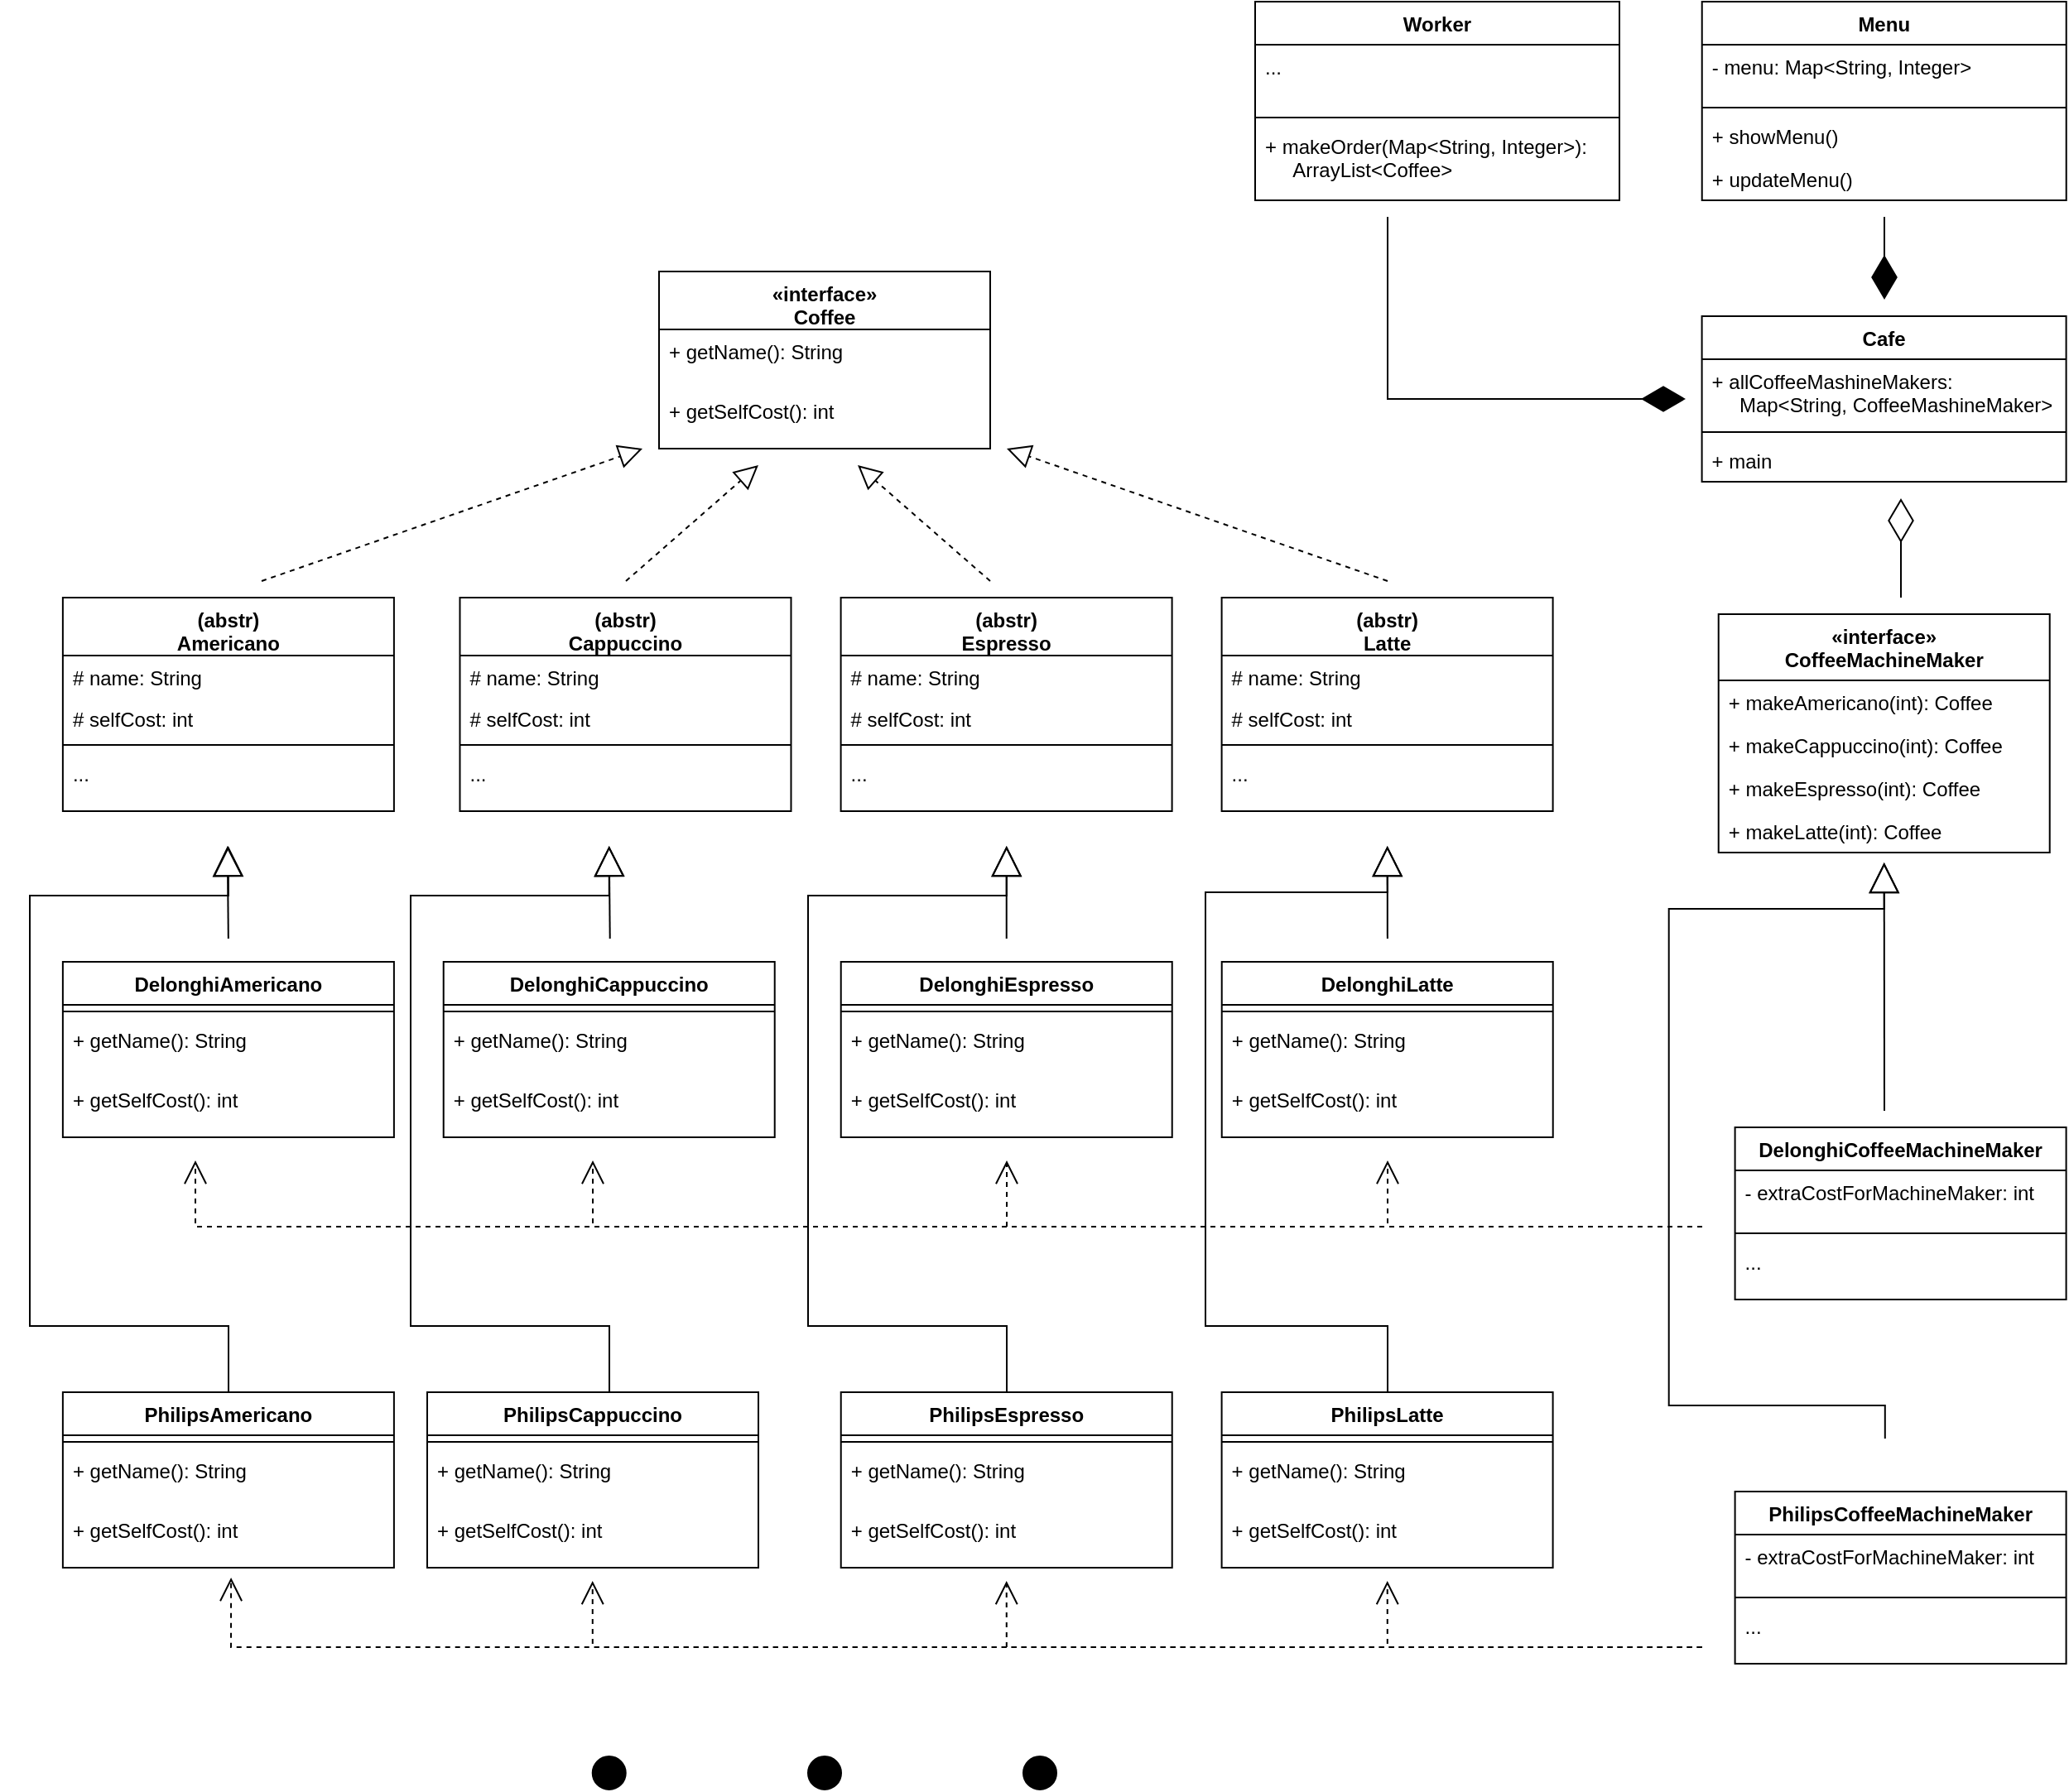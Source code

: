 <mxfile version="20.8.16" type="device"><diagram id="C5RBs43oDa-KdzZeNtuy" name="Page-1"><mxGraphModel dx="1546" dy="9703" grid="1" gridSize="10" guides="1" tooltips="1" connect="1" arrows="1" fold="1" page="1" pageScale="1" pageWidth="827" pageHeight="1169" math="0" shadow="0"><root><mxCell id="WIyWlLk6GJQsqaUBKTNV-0"/><mxCell id="WIyWlLk6GJQsqaUBKTNV-1" parent="WIyWlLk6GJQsqaUBKTNV-0"/><mxCell id="5Q7xeQAp6s49Rkqdc8hK-77" value="Cafe" style="swimlane;fontStyle=1;align=center;verticalAlign=top;childLayout=stackLayout;horizontal=1;startSize=26;horizontalStack=0;resizeParent=1;resizeParentMax=0;resizeLast=0;collapsible=1;marginBottom=0;" parent="WIyWlLk6GJQsqaUBKTNV-1" vertex="1"><mxGeometry x="3109.8" y="-7040" width="220" height="100" as="geometry"/></mxCell><mxCell id="5Q7xeQAp6s49Rkqdc8hK-78" value="+ allCoffeeMashineMakers:&#10;     Map&lt;String, CoffeeMashineMaker&gt;" style="text;strokeColor=none;fillColor=none;align=left;verticalAlign=top;spacingLeft=4;spacingRight=4;overflow=hidden;rotatable=0;points=[[0,0.5],[1,0.5]];portConstraint=eastwest;" parent="5Q7xeQAp6s49Rkqdc8hK-77" vertex="1"><mxGeometry y="26" width="220" height="40" as="geometry"/></mxCell><mxCell id="5Q7xeQAp6s49Rkqdc8hK-79" value="" style="line;strokeWidth=1;fillColor=none;align=left;verticalAlign=middle;spacingTop=-1;spacingLeft=3;spacingRight=3;rotatable=0;labelPosition=right;points=[];portConstraint=eastwest;strokeColor=inherit;" parent="5Q7xeQAp6s49Rkqdc8hK-77" vertex="1"><mxGeometry y="66" width="220" height="8" as="geometry"/></mxCell><mxCell id="5Q7xeQAp6s49Rkqdc8hK-80" value="+ main" style="text;strokeColor=none;fillColor=none;align=left;verticalAlign=top;spacingLeft=4;spacingRight=4;overflow=hidden;rotatable=0;points=[[0,0.5],[1,0.5]];portConstraint=eastwest;" parent="5Q7xeQAp6s49Rkqdc8hK-77" vertex="1"><mxGeometry y="74" width="220" height="26" as="geometry"/></mxCell><mxCell id="5Q7xeQAp6s49Rkqdc8hK-81" value="«interface»&#10;CoffeeMachineMaker" style="swimlane;fontStyle=1;align=center;verticalAlign=top;childLayout=stackLayout;horizontal=1;startSize=40;horizontalStack=0;resizeParent=1;resizeParentMax=0;resizeLast=0;collapsible=1;marginBottom=0;" parent="WIyWlLk6GJQsqaUBKTNV-1" vertex="1"><mxGeometry x="3119.86" y="-6860" width="200" height="144" as="geometry"/></mxCell><mxCell id="5Q7xeQAp6s49Rkqdc8hK-83" value="+ makeAmericano(int): Coffee " style="text;strokeColor=none;fillColor=none;align=left;verticalAlign=top;spacingLeft=4;spacingRight=4;overflow=hidden;rotatable=0;points=[[0,0.5],[1,0.5]];portConstraint=eastwest;" parent="5Q7xeQAp6s49Rkqdc8hK-81" vertex="1"><mxGeometry y="40" width="200" height="26" as="geometry"/></mxCell><mxCell id="5Q7xeQAp6s49Rkqdc8hK-184" value="+ makeCappuccino(int): Coffee " style="text;strokeColor=none;fillColor=none;align=left;verticalAlign=top;spacingLeft=4;spacingRight=4;overflow=hidden;rotatable=0;points=[[0,0.5],[1,0.5]];portConstraint=eastwest;" parent="5Q7xeQAp6s49Rkqdc8hK-81" vertex="1"><mxGeometry y="66" width="200" height="26" as="geometry"/></mxCell><mxCell id="5Q7xeQAp6s49Rkqdc8hK-185" value="+ makeEspresso(int): Coffee" style="text;strokeColor=none;fillColor=none;align=left;verticalAlign=top;spacingLeft=4;spacingRight=4;overflow=hidden;rotatable=0;points=[[0,0.5],[1,0.5]];portConstraint=eastwest;" parent="5Q7xeQAp6s49Rkqdc8hK-81" vertex="1"><mxGeometry y="92" width="200" height="26" as="geometry"/></mxCell><mxCell id="5Q7xeQAp6s49Rkqdc8hK-186" value="+ makeLatte(int): Coffee" style="text;strokeColor=none;fillColor=none;align=left;verticalAlign=top;spacingLeft=4;spacingRight=4;overflow=hidden;rotatable=0;points=[[0,0.5],[1,0.5]];portConstraint=eastwest;" parent="5Q7xeQAp6s49Rkqdc8hK-81" vertex="1"><mxGeometry y="118" width="200" height="26" as="geometry"/></mxCell><mxCell id="5Q7xeQAp6s49Rkqdc8hK-89" value="" style="endArrow=block;endSize=16;endFill=0;html=1;rounded=0;" parent="WIyWlLk6GJQsqaUBKTNV-1" edge="1"><mxGeometry width="160" relative="1" as="geometry"><mxPoint x="3220" y="-6560" as="sourcePoint"/><mxPoint x="3219.86" y="-6710" as="targetPoint"/></mxGeometry></mxCell><mxCell id="5Q7xeQAp6s49Rkqdc8hK-90" value="DelonghiCoffeeMachineMaker" style="swimlane;fontStyle=1;align=center;verticalAlign=top;childLayout=stackLayout;horizontal=1;startSize=26;horizontalStack=0;resizeParent=1;resizeParentMax=0;resizeLast=0;collapsible=1;marginBottom=0;" parent="WIyWlLk6GJQsqaUBKTNV-1" vertex="1"><mxGeometry x="3129.8" y="-6550" width="200" height="104" as="geometry"/></mxCell><mxCell id="5Q7xeQAp6s49Rkqdc8hK-91" value="- extraCostForMachineMaker: int" style="text;strokeColor=none;fillColor=none;align=left;verticalAlign=top;spacingLeft=4;spacingRight=4;overflow=hidden;rotatable=0;points=[[0,0.5],[1,0.5]];portConstraint=eastwest;" parent="5Q7xeQAp6s49Rkqdc8hK-90" vertex="1"><mxGeometry y="26" width="200" height="34" as="geometry"/></mxCell><mxCell id="5Q7xeQAp6s49Rkqdc8hK-92" value="" style="line;strokeWidth=1;fillColor=none;align=left;verticalAlign=middle;spacingTop=-1;spacingLeft=3;spacingRight=3;rotatable=0;labelPosition=right;points=[];portConstraint=eastwest;strokeColor=inherit;" parent="5Q7xeQAp6s49Rkqdc8hK-90" vertex="1"><mxGeometry y="60" width="200" height="8" as="geometry"/></mxCell><mxCell id="5Q7xeQAp6s49Rkqdc8hK-95" value="..." style="text;strokeColor=none;fillColor=none;align=left;verticalAlign=top;spacingLeft=4;spacingRight=4;overflow=hidden;rotatable=0;points=[[0,0.5],[1,0.5]];portConstraint=eastwest;fontStyle=0" parent="5Q7xeQAp6s49Rkqdc8hK-90" vertex="1"><mxGeometry y="68" width="200" height="36" as="geometry"/></mxCell><mxCell id="5Q7xeQAp6s49Rkqdc8hK-96" value="(abstr)&#10;Latte" style="swimlane;fontStyle=1;align=center;verticalAlign=top;childLayout=stackLayout;horizontal=1;startSize=35;horizontalStack=0;resizeParent=1;resizeParentMax=0;resizeLast=0;collapsible=1;marginBottom=0;" parent="WIyWlLk6GJQsqaUBKTNV-1" vertex="1"><mxGeometry x="2819.8" y="-6870" width="200" height="129" as="geometry"/></mxCell><mxCell id="5Q7xeQAp6s49Rkqdc8hK-170" value="# name: String" style="text;strokeColor=none;fillColor=none;align=left;verticalAlign=top;spacingLeft=4;spacingRight=4;overflow=hidden;rotatable=0;points=[[0,0.5],[1,0.5]];portConstraint=eastwest;" parent="5Q7xeQAp6s49Rkqdc8hK-96" vertex="1"><mxGeometry y="35" width="200" height="25" as="geometry"/></mxCell><mxCell id="5Q7xeQAp6s49Rkqdc8hK-176" value="# selfCost: int" style="text;strokeColor=none;fillColor=none;align=left;verticalAlign=top;spacingLeft=4;spacingRight=4;overflow=hidden;rotatable=0;points=[[0,0.5],[1,0.5]];portConstraint=eastwest;" parent="5Q7xeQAp6s49Rkqdc8hK-96" vertex="1"><mxGeometry y="60" width="200" height="25" as="geometry"/></mxCell><mxCell id="5Q7xeQAp6s49Rkqdc8hK-99" value="" style="line;strokeWidth=1;fillColor=none;align=left;verticalAlign=middle;spacingTop=-1;spacingLeft=3;spacingRight=3;rotatable=0;labelPosition=right;points=[];portConstraint=eastwest;strokeColor=inherit;" parent="5Q7xeQAp6s49Rkqdc8hK-96" vertex="1"><mxGeometry y="85" width="200" height="8" as="geometry"/></mxCell><mxCell id="5Q7xeQAp6s49Rkqdc8hK-173" value="..." style="text;strokeColor=none;fillColor=none;align=left;verticalAlign=top;spacingLeft=4;spacingRight=4;overflow=hidden;rotatable=0;points=[[0,0.5],[1,0.5]];portConstraint=eastwest;fontStyle=0" parent="5Q7xeQAp6s49Rkqdc8hK-96" vertex="1"><mxGeometry y="93" width="200" height="36" as="geometry"/></mxCell><mxCell id="5Q7xeQAp6s49Rkqdc8hK-103" value="(abstr)&#10;Espresso" style="swimlane;fontStyle=1;align=center;verticalAlign=top;childLayout=stackLayout;horizontal=1;startSize=35;horizontalStack=0;resizeParent=1;resizeParentMax=0;resizeLast=0;collapsible=1;marginBottom=0;" parent="WIyWlLk6GJQsqaUBKTNV-1" vertex="1"><mxGeometry x="2589.8" y="-6870" width="200" height="129" as="geometry"/></mxCell><mxCell id="5Q7xeQAp6s49Rkqdc8hK-169" value="# name: String" style="text;strokeColor=none;fillColor=none;align=left;verticalAlign=top;spacingLeft=4;spacingRight=4;overflow=hidden;rotatable=0;points=[[0,0.5],[1,0.5]];portConstraint=eastwest;" parent="5Q7xeQAp6s49Rkqdc8hK-103" vertex="1"><mxGeometry y="35" width="200" height="25" as="geometry"/></mxCell><mxCell id="5Q7xeQAp6s49Rkqdc8hK-175" value="# selfCost: int" style="text;strokeColor=none;fillColor=none;align=left;verticalAlign=top;spacingLeft=4;spacingRight=4;overflow=hidden;rotatable=0;points=[[0,0.5],[1,0.5]];portConstraint=eastwest;" parent="5Q7xeQAp6s49Rkqdc8hK-103" vertex="1"><mxGeometry y="60" width="200" height="25" as="geometry"/></mxCell><mxCell id="5Q7xeQAp6s49Rkqdc8hK-106" value="" style="line;strokeWidth=1;fillColor=none;align=left;verticalAlign=middle;spacingTop=-1;spacingLeft=3;spacingRight=3;rotatable=0;labelPosition=right;points=[];portConstraint=eastwest;strokeColor=inherit;" parent="5Q7xeQAp6s49Rkqdc8hK-103" vertex="1"><mxGeometry y="85" width="200" height="8" as="geometry"/></mxCell><mxCell id="5Q7xeQAp6s49Rkqdc8hK-172" value="..." style="text;strokeColor=none;fillColor=none;align=left;verticalAlign=top;spacingLeft=4;spacingRight=4;overflow=hidden;rotatable=0;points=[[0,0.5],[1,0.5]];portConstraint=eastwest;fontStyle=0" parent="5Q7xeQAp6s49Rkqdc8hK-103" vertex="1"><mxGeometry y="93" width="200" height="36" as="geometry"/></mxCell><mxCell id="5Q7xeQAp6s49Rkqdc8hK-110" value="(abstr)&#10;Cappuccino" style="swimlane;fontStyle=1;align=center;verticalAlign=top;childLayout=stackLayout;horizontal=1;startSize=35;horizontalStack=0;resizeParent=1;resizeParentMax=0;resizeLast=0;collapsible=1;marginBottom=0;" parent="WIyWlLk6GJQsqaUBKTNV-1" vertex="1"><mxGeometry x="2359.74" y="-6870" width="200" height="129" as="geometry"/></mxCell><mxCell id="5Q7xeQAp6s49Rkqdc8hK-168" value="# name: String" style="text;strokeColor=none;fillColor=none;align=left;verticalAlign=top;spacingLeft=4;spacingRight=4;overflow=hidden;rotatable=0;points=[[0,0.5],[1,0.5]];portConstraint=eastwest;" parent="5Q7xeQAp6s49Rkqdc8hK-110" vertex="1"><mxGeometry y="35" width="200" height="25" as="geometry"/></mxCell><mxCell id="5Q7xeQAp6s49Rkqdc8hK-174" value="# selfCost: int" style="text;strokeColor=none;fillColor=none;align=left;verticalAlign=top;spacingLeft=4;spacingRight=4;overflow=hidden;rotatable=0;points=[[0,0.5],[1,0.5]];portConstraint=eastwest;" parent="5Q7xeQAp6s49Rkqdc8hK-110" vertex="1"><mxGeometry y="60" width="200" height="25" as="geometry"/></mxCell><mxCell id="5Q7xeQAp6s49Rkqdc8hK-113" value="" style="line;strokeWidth=1;fillColor=none;align=left;verticalAlign=middle;spacingTop=-1;spacingLeft=3;spacingRight=3;rotatable=0;labelPosition=right;points=[];portConstraint=eastwest;strokeColor=inherit;" parent="5Q7xeQAp6s49Rkqdc8hK-110" vertex="1"><mxGeometry y="85" width="200" height="8" as="geometry"/></mxCell><mxCell id="5Q7xeQAp6s49Rkqdc8hK-171" value="..." style="text;strokeColor=none;fillColor=none;align=left;verticalAlign=top;spacingLeft=4;spacingRight=4;overflow=hidden;rotatable=0;points=[[0,0.5],[1,0.5]];portConstraint=eastwest;fontStyle=0" parent="5Q7xeQAp6s49Rkqdc8hK-110" vertex="1"><mxGeometry y="93" width="200" height="36" as="geometry"/></mxCell><mxCell id="5Q7xeQAp6s49Rkqdc8hK-117" value="" style="endArrow=block;endSize=16;endFill=0;html=1;rounded=0;" parent="WIyWlLk6GJQsqaUBKTNV-1" edge="1"><mxGeometry width="160" relative="1" as="geometry"><mxPoint x="2450.36" y="-6664" as="sourcePoint"/><mxPoint x="2449.86" y="-6720" as="targetPoint"/></mxGeometry></mxCell><mxCell id="5Q7xeQAp6s49Rkqdc8hK-118" value="" style="endArrow=block;endSize=16;endFill=0;html=1;rounded=0;" parent="WIyWlLk6GJQsqaUBKTNV-1" edge="1"><mxGeometry width="160" relative="1" as="geometry"><mxPoint x="2689.86" y="-6664" as="sourcePoint"/><mxPoint x="2689.86" y="-6720" as="targetPoint"/></mxGeometry></mxCell><mxCell id="5Q7xeQAp6s49Rkqdc8hK-119" value="" style="endArrow=block;endSize=16;endFill=0;html=1;rounded=0;" parent="WIyWlLk6GJQsqaUBKTNV-1" edge="1"><mxGeometry width="160" relative="1" as="geometry"><mxPoint x="2919.93" y="-6664" as="sourcePoint"/><mxPoint x="2919.86" y="-6720" as="targetPoint"/></mxGeometry></mxCell><mxCell id="5Q7xeQAp6s49Rkqdc8hK-120" value="DelonghiCappuccino" style="swimlane;fontStyle=1;align=center;verticalAlign=top;childLayout=stackLayout;horizontal=1;startSize=26;horizontalStack=0;resizeParent=1;resizeParentMax=0;resizeLast=0;collapsible=1;marginBottom=0;" parent="WIyWlLk6GJQsqaUBKTNV-1" vertex="1"><mxGeometry x="2349.86" y="-6650" width="200" height="106" as="geometry"/></mxCell><mxCell id="5Q7xeQAp6s49Rkqdc8hK-121" value="" style="line;strokeWidth=1;fillColor=none;align=left;verticalAlign=middle;spacingTop=-1;spacingLeft=3;spacingRight=3;rotatable=0;labelPosition=right;points=[];portConstraint=eastwest;strokeColor=inherit;" parent="5Q7xeQAp6s49Rkqdc8hK-120" vertex="1"><mxGeometry y="26" width="200" height="8" as="geometry"/></mxCell><mxCell id="5Q7xeQAp6s49Rkqdc8hK-193" value="+ getName(): String" style="text;strokeColor=none;fillColor=none;align=left;verticalAlign=top;spacingLeft=4;spacingRight=4;overflow=hidden;rotatable=0;points=[[0,0.5],[1,0.5]];portConstraint=eastwest;fontStyle=0" parent="5Q7xeQAp6s49Rkqdc8hK-120" vertex="1"><mxGeometry y="34" width="200" height="36" as="geometry"/></mxCell><mxCell id="5Q7xeQAp6s49Rkqdc8hK-194" value="+ getSelfCost(): int" style="text;strokeColor=none;fillColor=none;align=left;verticalAlign=top;spacingLeft=4;spacingRight=4;overflow=hidden;rotatable=0;points=[[0,0.5],[1,0.5]];portConstraint=eastwest;fontStyle=0" parent="5Q7xeQAp6s49Rkqdc8hK-120" vertex="1"><mxGeometry y="70" width="200" height="36" as="geometry"/></mxCell><mxCell id="5Q7xeQAp6s49Rkqdc8hK-123" value="DelonghiEspresso" style="swimlane;fontStyle=1;align=center;verticalAlign=top;childLayout=stackLayout;horizontal=1;startSize=26;horizontalStack=0;resizeParent=1;resizeParentMax=0;resizeLast=0;collapsible=1;marginBottom=0;" parent="WIyWlLk6GJQsqaUBKTNV-1" vertex="1"><mxGeometry x="2589.86" y="-6650" width="200" height="106" as="geometry"/></mxCell><mxCell id="5Q7xeQAp6s49Rkqdc8hK-124" value="" style="line;strokeWidth=1;fillColor=none;align=left;verticalAlign=middle;spacingTop=-1;spacingLeft=3;spacingRight=3;rotatable=0;labelPosition=right;points=[];portConstraint=eastwest;strokeColor=inherit;" parent="5Q7xeQAp6s49Rkqdc8hK-123" vertex="1"><mxGeometry y="26" width="200" height="8" as="geometry"/></mxCell><mxCell id="5Q7xeQAp6s49Rkqdc8hK-195" value="+ getName(): String" style="text;strokeColor=none;fillColor=none;align=left;verticalAlign=top;spacingLeft=4;spacingRight=4;overflow=hidden;rotatable=0;points=[[0,0.5],[1,0.5]];portConstraint=eastwest;fontStyle=0" parent="5Q7xeQAp6s49Rkqdc8hK-123" vertex="1"><mxGeometry y="34" width="200" height="36" as="geometry"/></mxCell><mxCell id="5Q7xeQAp6s49Rkqdc8hK-197" value="+ getSelfCost(): int" style="text;strokeColor=none;fillColor=none;align=left;verticalAlign=top;spacingLeft=4;spacingRight=4;overflow=hidden;rotatable=0;points=[[0,0.5],[1,0.5]];portConstraint=eastwest;fontStyle=0" parent="5Q7xeQAp6s49Rkqdc8hK-123" vertex="1"><mxGeometry y="70" width="200" height="36" as="geometry"/></mxCell><mxCell id="5Q7xeQAp6s49Rkqdc8hK-126" value="DelonghiLatte" style="swimlane;fontStyle=1;align=center;verticalAlign=top;childLayout=stackLayout;horizontal=1;startSize=26;horizontalStack=0;resizeParent=1;resizeParentMax=0;resizeLast=0;collapsible=1;marginBottom=0;" parent="WIyWlLk6GJQsqaUBKTNV-1" vertex="1"><mxGeometry x="2819.86" y="-6650" width="200" height="106" as="geometry"/></mxCell><mxCell id="5Q7xeQAp6s49Rkqdc8hK-127" value="" style="line;strokeWidth=1;fillColor=none;align=left;verticalAlign=middle;spacingTop=-1;spacingLeft=3;spacingRight=3;rotatable=0;labelPosition=right;points=[];portConstraint=eastwest;strokeColor=inherit;" parent="5Q7xeQAp6s49Rkqdc8hK-126" vertex="1"><mxGeometry y="26" width="200" height="8" as="geometry"/></mxCell><mxCell id="5Q7xeQAp6s49Rkqdc8hK-198" value="+ getName(): String" style="text;strokeColor=none;fillColor=none;align=left;verticalAlign=top;spacingLeft=4;spacingRight=4;overflow=hidden;rotatable=0;points=[[0,0.5],[1,0.5]];portConstraint=eastwest;fontStyle=0" parent="5Q7xeQAp6s49Rkqdc8hK-126" vertex="1"><mxGeometry y="34" width="200" height="36" as="geometry"/></mxCell><mxCell id="5Q7xeQAp6s49Rkqdc8hK-199" value="+ getSelfCost(): int" style="text;strokeColor=none;fillColor=none;align=left;verticalAlign=top;spacingLeft=4;spacingRight=4;overflow=hidden;rotatable=0;points=[[0,0.5],[1,0.5]];portConstraint=eastwest;fontStyle=0" parent="5Q7xeQAp6s49Rkqdc8hK-126" vertex="1"><mxGeometry y="70" width="200" height="36" as="geometry"/></mxCell><mxCell id="5Q7xeQAp6s49Rkqdc8hK-129" value="" style="endArrow=open;endSize=12;dashed=1;html=1;rounded=0;edgeStyle=orthogonalEdgeStyle;" parent="WIyWlLk6GJQsqaUBKTNV-1" edge="1"><mxGeometry y="-10" width="160" relative="1" as="geometry"><mxPoint x="3110.0" y="-6490" as="sourcePoint"/><mxPoint x="2440.0" y="-6530" as="targetPoint"/><Array as="points"><mxPoint x="3110" y="-6490"/><mxPoint x="2440" y="-6490"/></Array><mxPoint as="offset"/></mxGeometry></mxCell><mxCell id="5Q7xeQAp6s49Rkqdc8hK-130" value="" style="endArrow=open;endSize=12;dashed=1;html=1;rounded=0;edgeStyle=orthogonalEdgeStyle;" parent="WIyWlLk6GJQsqaUBKTNV-1" edge="1"><mxGeometry y="-10" width="160" relative="1" as="geometry"><mxPoint x="3110.0" y="-6490" as="sourcePoint"/><mxPoint x="2690.0" y="-6530" as="targetPoint"/><Array as="points"><mxPoint x="2690" y="-6490"/></Array><mxPoint as="offset"/></mxGeometry></mxCell><mxCell id="5Q7xeQAp6s49Rkqdc8hK-131" value="" style="endArrow=open;endSize=12;dashed=1;html=1;rounded=0;edgeStyle=orthogonalEdgeStyle;" parent="WIyWlLk6GJQsqaUBKTNV-1" edge="1"><mxGeometry y="-10" width="160" relative="1" as="geometry"><mxPoint x="3110.0" y="-6490" as="sourcePoint"/><mxPoint x="2920.0" y="-6530" as="targetPoint"/><Array as="points"><mxPoint x="2920" y="-6490"/></Array><mxPoint as="offset"/></mxGeometry></mxCell><mxCell id="5Q7xeQAp6s49Rkqdc8hK-138" value="" style="endArrow=block;endSize=16;endFill=0;html=1;rounded=0;edgeStyle=orthogonalEdgeStyle;" parent="WIyWlLk6GJQsqaUBKTNV-1" edge="1"><mxGeometry width="160" relative="1" as="geometry"><mxPoint x="2450" y="-6390" as="sourcePoint"/><mxPoint x="2449.86" y="-6720" as="targetPoint"/><Array as="points"><mxPoint x="2450" y="-6430"/><mxPoint x="2330" y="-6430"/><mxPoint x="2330" y="-6690"/><mxPoint x="2450" y="-6690"/></Array></mxGeometry></mxCell><mxCell id="5Q7xeQAp6s49Rkqdc8hK-148" value="" style="endArrow=open;endSize=12;dashed=1;html=1;rounded=0;edgeStyle=orthogonalEdgeStyle;" parent="WIyWlLk6GJQsqaUBKTNV-1" edge="1"><mxGeometry y="-10" width="160" relative="1" as="geometry"><mxPoint x="3109.86" y="-6236" as="sourcePoint"/><mxPoint x="2439.86" y="-6276" as="targetPoint"/><Array as="points"><mxPoint x="3109.86" y="-6236"/><mxPoint x="2439.86" y="-6236"/></Array><mxPoint as="offset"/></mxGeometry></mxCell><mxCell id="5Q7xeQAp6s49Rkqdc8hK-149" value="" style="endArrow=open;endSize=12;dashed=1;html=1;rounded=0;edgeStyle=orthogonalEdgeStyle;" parent="WIyWlLk6GJQsqaUBKTNV-1" edge="1"><mxGeometry y="-10" width="160" relative="1" as="geometry"><mxPoint x="3109.86" y="-6236" as="sourcePoint"/><mxPoint x="2689.86" y="-6276" as="targetPoint"/><Array as="points"><mxPoint x="2689.86" y="-6236"/></Array><mxPoint as="offset"/></mxGeometry></mxCell><mxCell id="5Q7xeQAp6s49Rkqdc8hK-150" value="" style="endArrow=open;endSize=12;dashed=1;html=1;rounded=0;edgeStyle=orthogonalEdgeStyle;" parent="WIyWlLk6GJQsqaUBKTNV-1" edge="1"><mxGeometry y="-10" width="160" relative="1" as="geometry"><mxPoint x="3109.86" y="-6236" as="sourcePoint"/><mxPoint x="2919.86" y="-6276" as="targetPoint"/><Array as="points"><mxPoint x="2919.86" y="-6236"/></Array><mxPoint as="offset"/></mxGeometry></mxCell><mxCell id="5Q7xeQAp6s49Rkqdc8hK-151" value="" style="endArrow=block;endSize=16;endFill=0;html=1;rounded=0;edgeStyle=orthogonalEdgeStyle;" parent="WIyWlLk6GJQsqaUBKTNV-1" edge="1"><mxGeometry width="160" relative="1" as="geometry"><mxPoint x="2690" y="-6390" as="sourcePoint"/><mxPoint x="2689.9" y="-6720" as="targetPoint"/><Array as="points"><mxPoint x="2690" y="-6430"/><mxPoint x="2570" y="-6430"/><mxPoint x="2570" y="-6690"/><mxPoint x="2690" y="-6690"/></Array></mxGeometry></mxCell><mxCell id="5Q7xeQAp6s49Rkqdc8hK-152" value="" style="endArrow=block;endSize=16;endFill=0;html=1;rounded=0;edgeStyle=orthogonalEdgeStyle;" parent="WIyWlLk6GJQsqaUBKTNV-1" edge="1"><mxGeometry width="160" relative="1" as="geometry"><mxPoint x="2920" y="-6390" as="sourcePoint"/><mxPoint x="2919.86" y="-6720" as="targetPoint"/><Array as="points"><mxPoint x="2920" y="-6430"/><mxPoint x="2810" y="-6430"/><mxPoint x="2810" y="-6692"/><mxPoint x="2920" y="-6692"/></Array></mxGeometry></mxCell><mxCell id="5Q7xeQAp6s49Rkqdc8hK-153" value="" style="endArrow=block;endSize=16;endFill=0;html=1;rounded=0;edgeStyle=orthogonalEdgeStyle;" parent="WIyWlLk6GJQsqaUBKTNV-1" edge="1"><mxGeometry width="160" relative="1" as="geometry"><mxPoint x="3220.4" y="-6362" as="sourcePoint"/><mxPoint x="3219.86" y="-6710" as="targetPoint"/><Array as="points"><mxPoint x="3219.86" y="-6382"/><mxPoint x="3089.86" y="-6382"/><mxPoint x="3089.86" y="-6682"/><mxPoint x="3219.86" y="-6682"/></Array></mxGeometry></mxCell><mxCell id="5Q7xeQAp6s49Rkqdc8hK-154" value="(abstr)&#10;Americano" style="swimlane;fontStyle=1;align=center;verticalAlign=top;childLayout=stackLayout;horizontal=1;startSize=35;horizontalStack=0;resizeParent=1;resizeParentMax=0;resizeLast=0;collapsible=1;marginBottom=0;" parent="WIyWlLk6GJQsqaUBKTNV-1" vertex="1"><mxGeometry x="2119.94" y="-6870" width="200" height="129" as="geometry"/></mxCell><mxCell id="5Q7xeQAp6s49Rkqdc8hK-155" value="# name: String" style="text;strokeColor=none;fillColor=none;align=left;verticalAlign=top;spacingLeft=4;spacingRight=4;overflow=hidden;rotatable=0;points=[[0,0.5],[1,0.5]];portConstraint=eastwest;" parent="5Q7xeQAp6s49Rkqdc8hK-154" vertex="1"><mxGeometry y="35" width="200" height="25" as="geometry"/></mxCell><mxCell id="5Q7xeQAp6s49Rkqdc8hK-156" value="# selfCost: int" style="text;strokeColor=none;fillColor=none;align=left;verticalAlign=top;spacingLeft=4;spacingRight=4;overflow=hidden;rotatable=0;points=[[0,0.5],[1,0.5]];portConstraint=eastwest;" parent="5Q7xeQAp6s49Rkqdc8hK-154" vertex="1"><mxGeometry y="60" width="200" height="25" as="geometry"/></mxCell><mxCell id="5Q7xeQAp6s49Rkqdc8hK-157" value="" style="line;strokeWidth=1;fillColor=none;align=left;verticalAlign=middle;spacingTop=-1;spacingLeft=3;spacingRight=3;rotatable=0;labelPosition=right;points=[];portConstraint=eastwest;strokeColor=inherit;" parent="5Q7xeQAp6s49Rkqdc8hK-154" vertex="1"><mxGeometry y="85" width="200" height="8" as="geometry"/></mxCell><mxCell id="5Q7xeQAp6s49Rkqdc8hK-160" value="..." style="text;strokeColor=none;fillColor=none;align=left;verticalAlign=top;spacingLeft=4;spacingRight=4;overflow=hidden;rotatable=0;points=[[0,0.5],[1,0.5]];portConstraint=eastwest;fontStyle=0" parent="5Q7xeQAp6s49Rkqdc8hK-154" vertex="1"><mxGeometry y="93" width="200" height="36" as="geometry"/></mxCell><mxCell id="5Q7xeQAp6s49Rkqdc8hK-161" value="«interface»&#10;Coffee" style="swimlane;fontStyle=1;align=center;verticalAlign=top;childLayout=stackLayout;horizontal=1;startSize=35;horizontalStack=0;resizeParent=1;resizeParentMax=0;resizeLast=0;collapsible=1;marginBottom=0;" parent="WIyWlLk6GJQsqaUBKTNV-1" vertex="1"><mxGeometry x="2480" y="-7067" width="200" height="107" as="geometry"/></mxCell><mxCell id="5Q7xeQAp6s49Rkqdc8hK-165" value="+ getName(): String" style="text;strokeColor=none;fillColor=none;align=left;verticalAlign=top;spacingLeft=4;spacingRight=4;overflow=hidden;rotatable=0;points=[[0,0.5],[1,0.5]];portConstraint=eastwest;fontStyle=0" parent="5Q7xeQAp6s49Rkqdc8hK-161" vertex="1"><mxGeometry y="35" width="200" height="36" as="geometry"/></mxCell><mxCell id="5Q7xeQAp6s49Rkqdc8hK-166" value="+ getSelfCost(): int" style="text;strokeColor=none;fillColor=none;align=left;verticalAlign=top;spacingLeft=4;spacingRight=4;overflow=hidden;rotatable=0;points=[[0,0.5],[1,0.5]];portConstraint=eastwest;fontStyle=0" parent="5Q7xeQAp6s49Rkqdc8hK-161" vertex="1"><mxGeometry y="71" width="200" height="36" as="geometry"/></mxCell><mxCell id="5Q7xeQAp6s49Rkqdc8hK-180" value="" style="endArrow=block;dashed=1;endFill=0;endSize=12;html=1;rounded=0;" parent="WIyWlLk6GJQsqaUBKTNV-1" edge="1"><mxGeometry width="160" relative="1" as="geometry"><mxPoint x="2240" y="-6880" as="sourcePoint"/><mxPoint x="2470" y="-6960" as="targetPoint"/></mxGeometry></mxCell><mxCell id="5Q7xeQAp6s49Rkqdc8hK-181" value="" style="endArrow=block;dashed=1;endFill=0;endSize=12;html=1;rounded=0;" parent="WIyWlLk6GJQsqaUBKTNV-1" edge="1"><mxGeometry width="160" relative="1" as="geometry"><mxPoint x="2460" y="-6880" as="sourcePoint"/><mxPoint x="2540" y="-6950" as="targetPoint"/></mxGeometry></mxCell><mxCell id="5Q7xeQAp6s49Rkqdc8hK-182" value="" style="endArrow=block;dashed=1;endFill=0;endSize=12;html=1;rounded=0;" parent="WIyWlLk6GJQsqaUBKTNV-1" edge="1"><mxGeometry width="160" relative="1" as="geometry"><mxPoint x="2680" y="-6880" as="sourcePoint"/><mxPoint x="2600" y="-6950" as="targetPoint"/></mxGeometry></mxCell><mxCell id="5Q7xeQAp6s49Rkqdc8hK-183" value="" style="endArrow=block;dashed=1;endFill=0;endSize=12;html=1;rounded=0;" parent="WIyWlLk6GJQsqaUBKTNV-1" edge="1"><mxGeometry width="160" relative="1" as="geometry"><mxPoint x="2920" y="-6880" as="sourcePoint"/><mxPoint x="2690" y="-6960" as="targetPoint"/></mxGeometry></mxCell><mxCell id="5Q7xeQAp6s49Rkqdc8hK-187" value="DelonghiAmericano" style="swimlane;fontStyle=1;align=center;verticalAlign=top;childLayout=stackLayout;horizontal=1;startSize=26;horizontalStack=0;resizeParent=1;resizeParentMax=0;resizeLast=0;collapsible=1;marginBottom=0;" parent="WIyWlLk6GJQsqaUBKTNV-1" vertex="1"><mxGeometry x="2119.94" y="-6650" width="200" height="106" as="geometry"/></mxCell><mxCell id="5Q7xeQAp6s49Rkqdc8hK-188" value="" style="line;strokeWidth=1;fillColor=none;align=left;verticalAlign=middle;spacingTop=-1;spacingLeft=3;spacingRight=3;rotatable=0;labelPosition=right;points=[];portConstraint=eastwest;strokeColor=inherit;" parent="5Q7xeQAp6s49Rkqdc8hK-187" vertex="1"><mxGeometry y="26" width="200" height="8" as="geometry"/></mxCell><mxCell id="5Q7xeQAp6s49Rkqdc8hK-191" value="+ getName(): String" style="text;strokeColor=none;fillColor=none;align=left;verticalAlign=top;spacingLeft=4;spacingRight=4;overflow=hidden;rotatable=0;points=[[0,0.5],[1,0.5]];portConstraint=eastwest;fontStyle=0" parent="5Q7xeQAp6s49Rkqdc8hK-187" vertex="1"><mxGeometry y="34" width="200" height="36" as="geometry"/></mxCell><mxCell id="5Q7xeQAp6s49Rkqdc8hK-192" value="+ getSelfCost(): int" style="text;strokeColor=none;fillColor=none;align=left;verticalAlign=top;spacingLeft=4;spacingRight=4;overflow=hidden;rotatable=0;points=[[0,0.5],[1,0.5]];portConstraint=eastwest;fontStyle=0" parent="5Q7xeQAp6s49Rkqdc8hK-187" vertex="1"><mxGeometry y="70" width="200" height="36" as="geometry"/></mxCell><mxCell id="5Q7xeQAp6s49Rkqdc8hK-190" value="" style="endArrow=block;endSize=16;endFill=0;html=1;rounded=0;" parent="WIyWlLk6GJQsqaUBKTNV-1" edge="1"><mxGeometry width="160" relative="1" as="geometry"><mxPoint x="2219.91" y="-6664" as="sourcePoint"/><mxPoint x="2219.41" y="-6720" as="targetPoint"/></mxGeometry></mxCell><mxCell id="5Q7xeQAp6s49Rkqdc8hK-200" value="" style="endArrow=open;endSize=12;dashed=1;html=1;rounded=0;edgeStyle=orthogonalEdgeStyle;" parent="WIyWlLk6GJQsqaUBKTNV-1" edge="1"><mxGeometry y="-10" width="160" relative="1" as="geometry"><mxPoint x="3110.0" y="-6490" as="sourcePoint"/><mxPoint x="2200" y="-6530" as="targetPoint"/><Array as="points"><mxPoint x="2200" y="-6490"/></Array><mxPoint as="offset"/></mxGeometry></mxCell><mxCell id="L3rrLz0pmV9tAovgaBdI-0" value="Menu" style="swimlane;fontStyle=1;align=center;verticalAlign=top;childLayout=stackLayout;horizontal=1;startSize=26;horizontalStack=0;resizeParent=1;resizeParentMax=0;resizeLast=0;collapsible=1;marginBottom=0;" vertex="1" parent="WIyWlLk6GJQsqaUBKTNV-1"><mxGeometry x="3109.86" y="-7230" width="220" height="120" as="geometry"/></mxCell><mxCell id="L3rrLz0pmV9tAovgaBdI-1" value="- menu: Map&lt;String, Integer&gt; " style="text;strokeColor=none;fillColor=none;align=left;verticalAlign=top;spacingLeft=4;spacingRight=4;overflow=hidden;rotatable=0;points=[[0,0.5],[1,0.5]];portConstraint=eastwest;" vertex="1" parent="L3rrLz0pmV9tAovgaBdI-0"><mxGeometry y="26" width="220" height="34" as="geometry"/></mxCell><mxCell id="L3rrLz0pmV9tAovgaBdI-2" value="" style="line;strokeWidth=1;fillColor=none;align=left;verticalAlign=middle;spacingTop=-1;spacingLeft=3;spacingRight=3;rotatable=0;labelPosition=right;points=[];portConstraint=eastwest;strokeColor=inherit;" vertex="1" parent="L3rrLz0pmV9tAovgaBdI-0"><mxGeometry y="60" width="220" height="8" as="geometry"/></mxCell><mxCell id="L3rrLz0pmV9tAovgaBdI-3" value="+ showMenu()" style="text;strokeColor=none;fillColor=none;align=left;verticalAlign=top;spacingLeft=4;spacingRight=4;overflow=hidden;rotatable=0;points=[[0,0.5],[1,0.5]];portConstraint=eastwest;" vertex="1" parent="L3rrLz0pmV9tAovgaBdI-0"><mxGeometry y="68" width="220" height="26" as="geometry"/></mxCell><mxCell id="L3rrLz0pmV9tAovgaBdI-9" value="+ updateMenu()" style="text;strokeColor=none;fillColor=none;align=left;verticalAlign=top;spacingLeft=4;spacingRight=4;overflow=hidden;rotatable=0;points=[[0,0.5],[1,0.5]];portConstraint=eastwest;" vertex="1" parent="L3rrLz0pmV9tAovgaBdI-0"><mxGeometry y="94" width="220" height="26" as="geometry"/></mxCell><mxCell id="L3rrLz0pmV9tAovgaBdI-4" value="Worker" style="swimlane;fontStyle=1;align=center;verticalAlign=top;childLayout=stackLayout;horizontal=1;startSize=26;horizontalStack=0;resizeParent=1;resizeParentMax=0;resizeLast=0;collapsible=1;marginBottom=0;" vertex="1" parent="WIyWlLk6GJQsqaUBKTNV-1"><mxGeometry x="2840" y="-7230" width="220" height="120" as="geometry"/></mxCell><mxCell id="L3rrLz0pmV9tAovgaBdI-5" value="..." style="text;strokeColor=none;fillColor=none;align=left;verticalAlign=top;spacingLeft=4;spacingRight=4;overflow=hidden;rotatable=0;points=[[0,0.5],[1,0.5]];portConstraint=eastwest;" vertex="1" parent="L3rrLz0pmV9tAovgaBdI-4"><mxGeometry y="26" width="220" height="40" as="geometry"/></mxCell><mxCell id="L3rrLz0pmV9tAovgaBdI-6" value="" style="line;strokeWidth=1;fillColor=none;align=left;verticalAlign=middle;spacingTop=-1;spacingLeft=3;spacingRight=3;rotatable=0;labelPosition=right;points=[];portConstraint=eastwest;strokeColor=inherit;" vertex="1" parent="L3rrLz0pmV9tAovgaBdI-4"><mxGeometry y="66" width="220" height="8" as="geometry"/></mxCell><mxCell id="L3rrLz0pmV9tAovgaBdI-7" value="+ makeOrder(Map&lt;String, Integer&gt;):&#10;     ArrayList&lt;Coffee&gt;" style="text;strokeColor=none;fillColor=none;align=left;verticalAlign=top;spacingLeft=4;spacingRight=4;overflow=hidden;rotatable=0;points=[[0,0.5],[1,0.5]];portConstraint=eastwest;" vertex="1" parent="L3rrLz0pmV9tAovgaBdI-4"><mxGeometry y="74" width="220" height="46" as="geometry"/></mxCell><mxCell id="L3rrLz0pmV9tAovgaBdI-13" value="" style="endArrow=diamondThin;endFill=1;endSize=24;html=1;rounded=0;edgeStyle=orthogonalEdgeStyle;" edge="1" parent="WIyWlLk6GJQsqaUBKTNV-1"><mxGeometry width="160" relative="1" as="geometry"><mxPoint x="2920" y="-7100" as="sourcePoint"/><mxPoint x="3100" y="-6990" as="targetPoint"/><Array as="points"><mxPoint x="2920" y="-6990"/></Array></mxGeometry></mxCell><mxCell id="L3rrLz0pmV9tAovgaBdI-15" value="" style="endArrow=diamondThin;endFill=1;endSize=24;html=1;rounded=0;" edge="1" parent="WIyWlLk6GJQsqaUBKTNV-1"><mxGeometry width="160" relative="1" as="geometry"><mxPoint x="3220" y="-7100" as="sourcePoint"/><mxPoint x="3220" y="-7050" as="targetPoint"/></mxGeometry></mxCell><mxCell id="L3rrLz0pmV9tAovgaBdI-16" value="" style="endArrow=diamondThin;endFill=0;endSize=24;html=1;rounded=0;" edge="1" parent="WIyWlLk6GJQsqaUBKTNV-1"><mxGeometry width="160" relative="1" as="geometry"><mxPoint x="3230" y="-6870" as="sourcePoint"/><mxPoint x="3230" y="-6930" as="targetPoint"/></mxGeometry></mxCell><mxCell id="L3rrLz0pmV9tAovgaBdI-17" value="PhilipsCoffeeMachineMaker" style="swimlane;fontStyle=1;align=center;verticalAlign=top;childLayout=stackLayout;horizontal=1;startSize=26;horizontalStack=0;resizeParent=1;resizeParentMax=0;resizeLast=0;collapsible=1;marginBottom=0;" vertex="1" parent="WIyWlLk6GJQsqaUBKTNV-1"><mxGeometry x="3129.8" y="-6330" width="200" height="104" as="geometry"/></mxCell><mxCell id="L3rrLz0pmV9tAovgaBdI-18" value="- extraCostForMachineMaker: int" style="text;strokeColor=none;fillColor=none;align=left;verticalAlign=top;spacingLeft=4;spacingRight=4;overflow=hidden;rotatable=0;points=[[0,0.5],[1,0.5]];portConstraint=eastwest;" vertex="1" parent="L3rrLz0pmV9tAovgaBdI-17"><mxGeometry y="26" width="200" height="34" as="geometry"/></mxCell><mxCell id="L3rrLz0pmV9tAovgaBdI-19" value="" style="line;strokeWidth=1;fillColor=none;align=left;verticalAlign=middle;spacingTop=-1;spacingLeft=3;spacingRight=3;rotatable=0;labelPosition=right;points=[];portConstraint=eastwest;strokeColor=inherit;" vertex="1" parent="L3rrLz0pmV9tAovgaBdI-17"><mxGeometry y="60" width="200" height="8" as="geometry"/></mxCell><mxCell id="L3rrLz0pmV9tAovgaBdI-20" value="..." style="text;strokeColor=none;fillColor=none;align=left;verticalAlign=top;spacingLeft=4;spacingRight=4;overflow=hidden;rotatable=0;points=[[0,0.5],[1,0.5]];portConstraint=eastwest;fontStyle=0" vertex="1" parent="L3rrLz0pmV9tAovgaBdI-17"><mxGeometry y="68" width="200" height="36" as="geometry"/></mxCell><mxCell id="L3rrLz0pmV9tAovgaBdI-25" value="PhilipsCappuccino" style="swimlane;fontStyle=1;align=center;verticalAlign=top;childLayout=stackLayout;horizontal=1;startSize=26;horizontalStack=0;resizeParent=1;resizeParentMax=0;resizeLast=0;collapsible=1;marginBottom=0;" vertex="1" parent="WIyWlLk6GJQsqaUBKTNV-1"><mxGeometry x="2340" y="-6390" width="200" height="106" as="geometry"/></mxCell><mxCell id="L3rrLz0pmV9tAovgaBdI-26" value="" style="line;strokeWidth=1;fillColor=none;align=left;verticalAlign=middle;spacingTop=-1;spacingLeft=3;spacingRight=3;rotatable=0;labelPosition=right;points=[];portConstraint=eastwest;strokeColor=inherit;" vertex="1" parent="L3rrLz0pmV9tAovgaBdI-25"><mxGeometry y="26" width="200" height="8" as="geometry"/></mxCell><mxCell id="L3rrLz0pmV9tAovgaBdI-27" value="+ getName(): String" style="text;strokeColor=none;fillColor=none;align=left;verticalAlign=top;spacingLeft=4;spacingRight=4;overflow=hidden;rotatable=0;points=[[0,0.5],[1,0.5]];portConstraint=eastwest;fontStyle=0" vertex="1" parent="L3rrLz0pmV9tAovgaBdI-25"><mxGeometry y="34" width="200" height="36" as="geometry"/></mxCell><mxCell id="L3rrLz0pmV9tAovgaBdI-28" value="+ getSelfCost(): int" style="text;strokeColor=none;fillColor=none;align=left;verticalAlign=top;spacingLeft=4;spacingRight=4;overflow=hidden;rotatable=0;points=[[0,0.5],[1,0.5]];portConstraint=eastwest;fontStyle=0" vertex="1" parent="L3rrLz0pmV9tAovgaBdI-25"><mxGeometry y="70" width="200" height="36" as="geometry"/></mxCell><mxCell id="L3rrLz0pmV9tAovgaBdI-29" value="PhilipsLatte" style="swimlane;fontStyle=1;align=center;verticalAlign=top;childLayout=stackLayout;horizontal=1;startSize=26;horizontalStack=0;resizeParent=1;resizeParentMax=0;resizeLast=0;collapsible=1;marginBottom=0;" vertex="1" parent="WIyWlLk6GJQsqaUBKTNV-1"><mxGeometry x="2819.8" y="-6390" width="200" height="106" as="geometry"/></mxCell><mxCell id="L3rrLz0pmV9tAovgaBdI-30" value="" style="line;strokeWidth=1;fillColor=none;align=left;verticalAlign=middle;spacingTop=-1;spacingLeft=3;spacingRight=3;rotatable=0;labelPosition=right;points=[];portConstraint=eastwest;strokeColor=inherit;" vertex="1" parent="L3rrLz0pmV9tAovgaBdI-29"><mxGeometry y="26" width="200" height="8" as="geometry"/></mxCell><mxCell id="L3rrLz0pmV9tAovgaBdI-31" value="+ getName(): String" style="text;strokeColor=none;fillColor=none;align=left;verticalAlign=top;spacingLeft=4;spacingRight=4;overflow=hidden;rotatable=0;points=[[0,0.5],[1,0.5]];portConstraint=eastwest;fontStyle=0" vertex="1" parent="L3rrLz0pmV9tAovgaBdI-29"><mxGeometry y="34" width="200" height="36" as="geometry"/></mxCell><mxCell id="L3rrLz0pmV9tAovgaBdI-32" value="+ getSelfCost(): int" style="text;strokeColor=none;fillColor=none;align=left;verticalAlign=top;spacingLeft=4;spacingRight=4;overflow=hidden;rotatable=0;points=[[0,0.5],[1,0.5]];portConstraint=eastwest;fontStyle=0" vertex="1" parent="L3rrLz0pmV9tAovgaBdI-29"><mxGeometry y="70" width="200" height="36" as="geometry"/></mxCell><mxCell id="L3rrLz0pmV9tAovgaBdI-33" value="PhilipsEspresso" style="swimlane;fontStyle=1;align=center;verticalAlign=top;childLayout=stackLayout;horizontal=1;startSize=26;horizontalStack=0;resizeParent=1;resizeParentMax=0;resizeLast=0;collapsible=1;marginBottom=0;" vertex="1" parent="WIyWlLk6GJQsqaUBKTNV-1"><mxGeometry x="2589.86" y="-6390" width="200" height="106" as="geometry"/></mxCell><mxCell id="L3rrLz0pmV9tAovgaBdI-34" value="" style="line;strokeWidth=1;fillColor=none;align=left;verticalAlign=middle;spacingTop=-1;spacingLeft=3;spacingRight=3;rotatable=0;labelPosition=right;points=[];portConstraint=eastwest;strokeColor=inherit;" vertex="1" parent="L3rrLz0pmV9tAovgaBdI-33"><mxGeometry y="26" width="200" height="8" as="geometry"/></mxCell><mxCell id="L3rrLz0pmV9tAovgaBdI-35" value="+ getName(): String" style="text;strokeColor=none;fillColor=none;align=left;verticalAlign=top;spacingLeft=4;spacingRight=4;overflow=hidden;rotatable=0;points=[[0,0.5],[1,0.5]];portConstraint=eastwest;fontStyle=0" vertex="1" parent="L3rrLz0pmV9tAovgaBdI-33"><mxGeometry y="34" width="200" height="36" as="geometry"/></mxCell><mxCell id="L3rrLz0pmV9tAovgaBdI-36" value="+ getSelfCost(): int" style="text;strokeColor=none;fillColor=none;align=left;verticalAlign=top;spacingLeft=4;spacingRight=4;overflow=hidden;rotatable=0;points=[[0,0.5],[1,0.5]];portConstraint=eastwest;fontStyle=0" vertex="1" parent="L3rrLz0pmV9tAovgaBdI-33"><mxGeometry y="70" width="200" height="36" as="geometry"/></mxCell><mxCell id="L3rrLz0pmV9tAovgaBdI-37" value="" style="endArrow=block;endSize=16;endFill=0;html=1;rounded=0;edgeStyle=orthogonalEdgeStyle;" edge="1" parent="WIyWlLk6GJQsqaUBKTNV-1"><mxGeometry width="160" relative="1" as="geometry"><mxPoint x="2220" y="-6390" as="sourcePoint"/><mxPoint x="2219.86" y="-6720" as="targetPoint"/><Array as="points"><mxPoint x="2220" y="-6430"/><mxPoint x="2100" y="-6430"/><mxPoint x="2100" y="-6690"/><mxPoint x="2220" y="-6690"/></Array></mxGeometry></mxCell><mxCell id="L3rrLz0pmV9tAovgaBdI-38" value="PhilipsAmericano" style="swimlane;fontStyle=1;align=center;verticalAlign=top;childLayout=stackLayout;horizontal=1;startSize=26;horizontalStack=0;resizeParent=1;resizeParentMax=0;resizeLast=0;collapsible=1;marginBottom=0;" vertex="1" parent="WIyWlLk6GJQsqaUBKTNV-1"><mxGeometry x="2119.94" y="-6390" width="200" height="106" as="geometry"/></mxCell><mxCell id="L3rrLz0pmV9tAovgaBdI-39" value="" style="line;strokeWidth=1;fillColor=none;align=left;verticalAlign=middle;spacingTop=-1;spacingLeft=3;spacingRight=3;rotatable=0;labelPosition=right;points=[];portConstraint=eastwest;strokeColor=inherit;" vertex="1" parent="L3rrLz0pmV9tAovgaBdI-38"><mxGeometry y="26" width="200" height="8" as="geometry"/></mxCell><mxCell id="L3rrLz0pmV9tAovgaBdI-40" value="+ getName(): String" style="text;strokeColor=none;fillColor=none;align=left;verticalAlign=top;spacingLeft=4;spacingRight=4;overflow=hidden;rotatable=0;points=[[0,0.5],[1,0.5]];portConstraint=eastwest;fontStyle=0" vertex="1" parent="L3rrLz0pmV9tAovgaBdI-38"><mxGeometry y="34" width="200" height="36" as="geometry"/></mxCell><mxCell id="L3rrLz0pmV9tAovgaBdI-41" value="+ getSelfCost(): int" style="text;strokeColor=none;fillColor=none;align=left;verticalAlign=top;spacingLeft=4;spacingRight=4;overflow=hidden;rotatable=0;points=[[0,0.5],[1,0.5]];portConstraint=eastwest;fontStyle=0" vertex="1" parent="L3rrLz0pmV9tAovgaBdI-38"><mxGeometry y="70" width="200" height="36" as="geometry"/></mxCell><mxCell id="L3rrLz0pmV9tAovgaBdI-42" value="" style="endArrow=open;endSize=12;dashed=1;html=1;rounded=0;edgeStyle=orthogonalEdgeStyle;entryX=0.508;entryY=1.167;entryDx=0;entryDy=0;entryPerimeter=0;" edge="1" parent="WIyWlLk6GJQsqaUBKTNV-1" target="L3rrLz0pmV9tAovgaBdI-41"><mxGeometry y="-10" width="160" relative="1" as="geometry"><mxPoint x="3109.86" y="-6236" as="sourcePoint"/><mxPoint x="2439.86" y="-6276" as="targetPoint"/><Array as="points"><mxPoint x="2222" y="-6236"/></Array><mxPoint as="offset"/></mxGeometry></mxCell><mxCell id="L3rrLz0pmV9tAovgaBdI-43" value="" style="ellipse;whiteSpace=wrap;html=1;aspect=fixed;fillColor=#000000;" vertex="1" parent="WIyWlLk6GJQsqaUBKTNV-1"><mxGeometry x="2439.86" y="-6170" width="20" height="20" as="geometry"/></mxCell><mxCell id="L3rrLz0pmV9tAovgaBdI-44" value="" style="ellipse;whiteSpace=wrap;html=1;aspect=fixed;fillColor=#000000;" vertex="1" parent="WIyWlLk6GJQsqaUBKTNV-1"><mxGeometry x="2570" y="-6170" width="20" height="20" as="geometry"/></mxCell><mxCell id="L3rrLz0pmV9tAovgaBdI-45" value="" style="ellipse;whiteSpace=wrap;html=1;aspect=fixed;fillColor=#000000;" vertex="1" parent="WIyWlLk6GJQsqaUBKTNV-1"><mxGeometry x="2700" y="-6170" width="20" height="20" as="geometry"/></mxCell></root></mxGraphModel></diagram></mxfile>